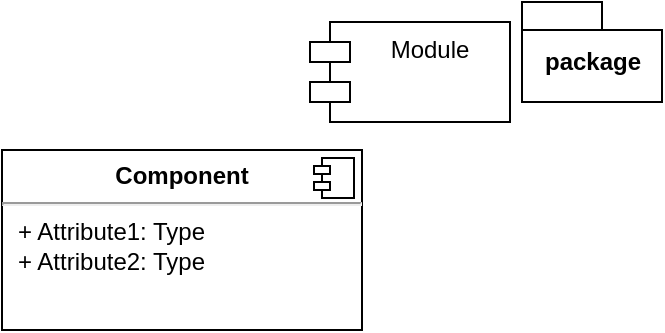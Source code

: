 <mxfile version="14.2.7" type="github">
  <diagram id="7JOirPLmwGEQ_gpYgnTD" name="Page-1">
    <mxGraphModel dx="732" dy="425" grid="1" gridSize="10" guides="1" tooltips="1" connect="1" arrows="1" fold="1" page="1" pageScale="1" pageWidth="827" pageHeight="1169" math="0" shadow="0">
      <root>
        <mxCell id="0" />
        <mxCell id="1" parent="0" />
        <mxCell id="UkmO8mwBeOMCJIhlYlZ7-4" value="package" style="shape=folder;fontStyle=1;spacingTop=10;tabWidth=40;tabHeight=14;tabPosition=left;html=1;" vertex="1" parent="1">
          <mxGeometry x="420" y="420" width="70" height="50" as="geometry" />
        </mxCell>
        <mxCell id="UkmO8mwBeOMCJIhlYlZ7-5" value="Module" style="shape=module;align=left;spacingLeft=20;align=center;verticalAlign=top;" vertex="1" parent="1">
          <mxGeometry x="314" y="430" width="100" height="50" as="geometry" />
        </mxCell>
        <mxCell id="UkmO8mwBeOMCJIhlYlZ7-6" value="&lt;p style=&quot;margin:0px;margin-top:6px;text-align:center;&quot;&gt;&lt;b&gt;Component&lt;/b&gt;&lt;/p&gt;&lt;hr/&gt;&lt;p style=&quot;margin:0px;margin-left:8px;&quot;&gt;+ Attribute1: Type&lt;br/&gt;+ Attribute2: Type&lt;/p&gt;" style="align=left;overflow=fill;html=1;dropTarget=0;" vertex="1" parent="1">
          <mxGeometry x="160" y="494" width="180" height="90" as="geometry" />
        </mxCell>
        <mxCell id="UkmO8mwBeOMCJIhlYlZ7-7" value="" style="shape=component;jettyWidth=8;jettyHeight=4;" vertex="1" parent="UkmO8mwBeOMCJIhlYlZ7-6">
          <mxGeometry x="1" width="20" height="20" relative="1" as="geometry">
            <mxPoint x="-24" y="4" as="offset" />
          </mxGeometry>
        </mxCell>
      </root>
    </mxGraphModel>
  </diagram>
</mxfile>
